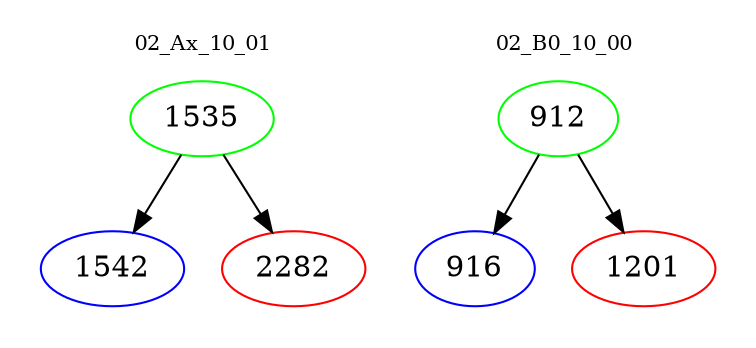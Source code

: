 digraph{
subgraph cluster_0 {
color = white
label = "02_Ax_10_01";
fontsize=10;
T0_1535 [label="1535", color="green"]
T0_1535 -> T0_1542 [color="black"]
T0_1542 [label="1542", color="blue"]
T0_1535 -> T0_2282 [color="black"]
T0_2282 [label="2282", color="red"]
}
subgraph cluster_1 {
color = white
label = "02_B0_10_00";
fontsize=10;
T1_912 [label="912", color="green"]
T1_912 -> T1_916 [color="black"]
T1_916 [label="916", color="blue"]
T1_912 -> T1_1201 [color="black"]
T1_1201 [label="1201", color="red"]
}
}
